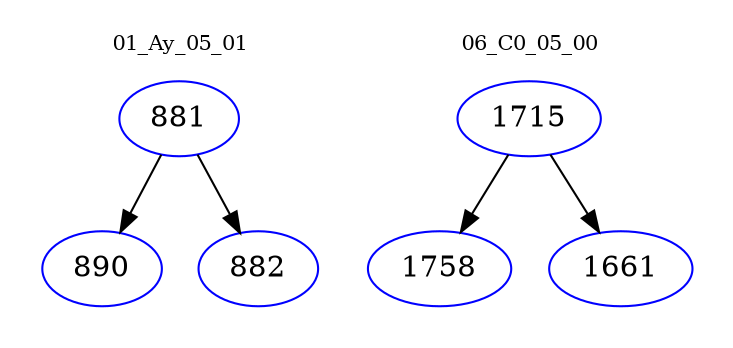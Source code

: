 digraph{
subgraph cluster_0 {
color = white
label = "01_Ay_05_01";
fontsize=10;
T0_881 [label="881", color="blue"]
T0_881 -> T0_890 [color="black"]
T0_890 [label="890", color="blue"]
T0_881 -> T0_882 [color="black"]
T0_882 [label="882", color="blue"]
}
subgraph cluster_1 {
color = white
label = "06_C0_05_00";
fontsize=10;
T1_1715 [label="1715", color="blue"]
T1_1715 -> T1_1758 [color="black"]
T1_1758 [label="1758", color="blue"]
T1_1715 -> T1_1661 [color="black"]
T1_1661 [label="1661", color="blue"]
}
}
